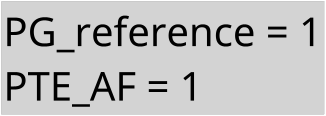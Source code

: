 @startuml

skinparam ComponentStyle rectangle
scale 1/5

skinparam Component {
    FontSize 200
    FontColor black
    BorderThickness 0
    BackgroundColor transparent
}

component "PG_reference = 1\nPTE_AF = 1" as cp #LightGrey

@enduml

